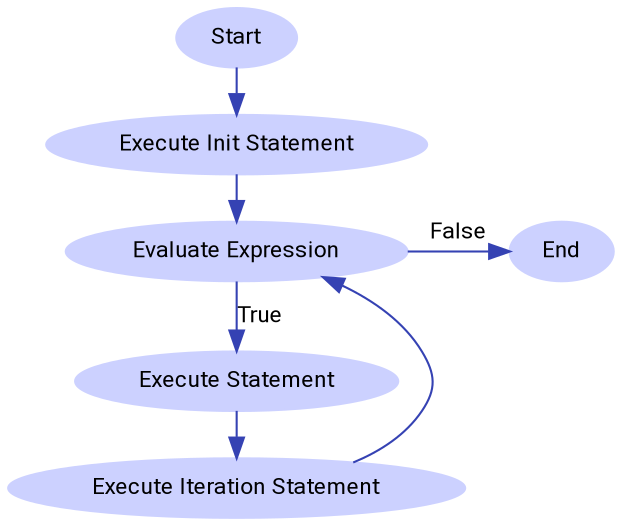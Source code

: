 digraph ForStatement {
  ranksep="0.3";
  ratio=fill;
  nodesep="0.3";
  edge [color="0.650 0.700 0.700",
        fontname="Roboto",
        fontsize="11"];
  node [width="0.0",
        style="filled",
        fontsize="11",
        color="0.650 0.200 1.000",
        fontname="Roboto",
        height="0.0"];
  1 [label="Start"];
  2 [label="Execute Init Statement"];
  3 [label="Evaluate Expression"];
  4 [label="Execute Statement"];
  5 [label="Execute Iteration Statement"];
  6 [label="End"];
  1 -> 2;
  2 -> 3;
  3 -> 4 [label="True"];
  3 -> 6 [label="False", minlen="0"];
  4 -> 5;
  5 -> 3 [constraint="false"];
}
